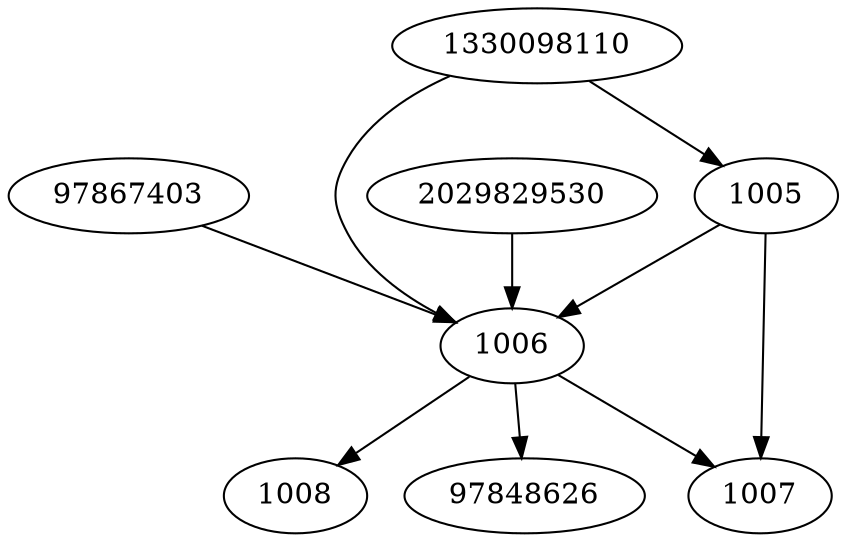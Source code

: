 strict digraph  {
97867403;
1005;
1006;
1007;
1008;
97848626;
2029829530;
1330098110;
97867403 -> 1006;
1005 -> 1006;
1005 -> 1007;
1006 -> 97848626;
1006 -> 1008;
1006 -> 1007;
2029829530 -> 1006;
1330098110 -> 1005;
1330098110 -> 1006;
}
